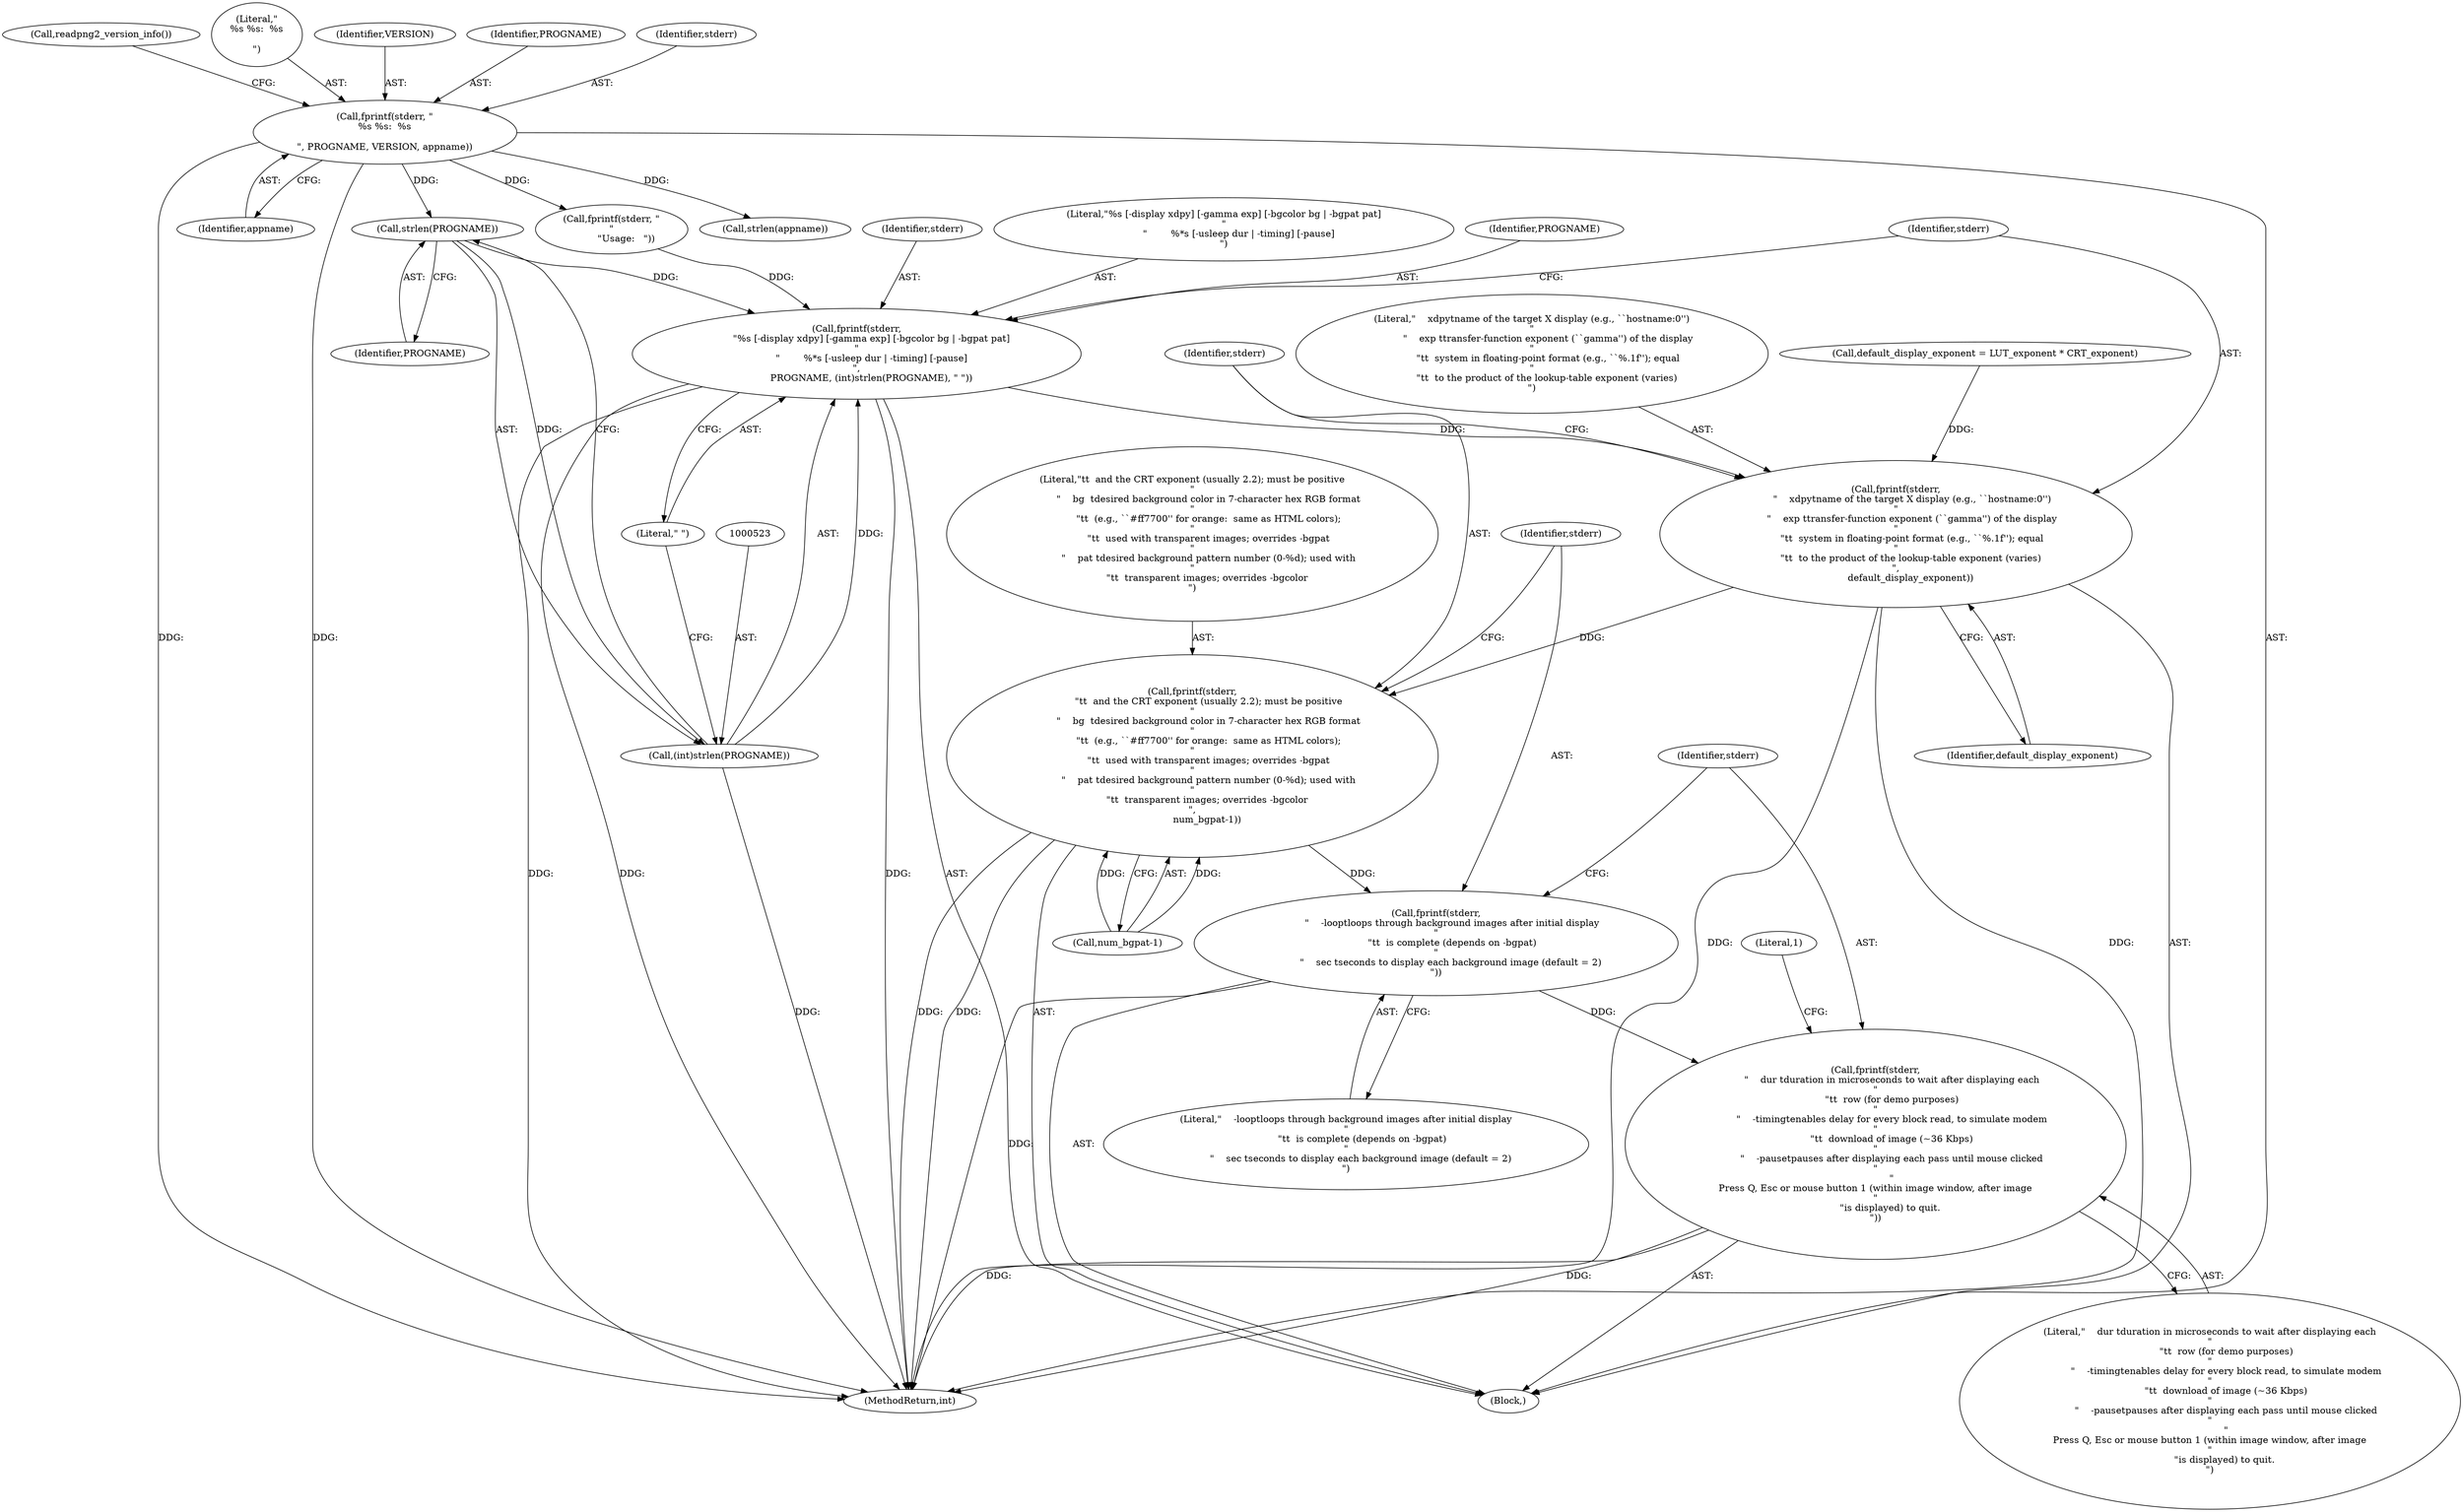 digraph "0_Android_9d4853418ab2f754c2b63e091c29c5529b8b86ca_8@API" {
"1000524" [label="(Call,strlen(PROGNAME))"];
"1000508" [label="(Call,fprintf(stderr, \"\n%s %s:  %s\n\n\", PROGNAME, VERSION, appname))"];
"1000518" [label="(Call,fprintf(stderr,\n          \"%s [-display xdpy] [-gamma exp] [-bgcolor bg | -bgpat pat]\n\"\n          \"        %*s [-usleep dur | -timing] [-pause]\n\",\n          PROGNAME, (int)strlen(PROGNAME), \" \"))"];
"1000527" [label="(Call,fprintf(stderr,\n           \"    xdpy\tname of the target X display (e.g., ``hostname:0'')\n\"\n           \"    exp \ttransfer-function exponent (``gamma'') of the display\n\"\n           \"\t\t  system in floating-point format (e.g., ``%.1f''); equal\n\"\n          \"\t\t  to the product of the lookup-table exponent (varies)\n\",\n          default_display_exponent))"];
"1000531" [label="(Call,fprintf(stderr,\n           \"\t\t  and the CRT exponent (usually 2.2); must be positive\n\"\n           \"    bg  \tdesired background color in 7-character hex RGB format\n\"\n           \"\t\t  (e.g., ``#ff7700'' for orange:  same as HTML colors);\n\"\n           \"\t\t  used with transparent images; overrides -bgpat\n\"\n           \"    pat \tdesired background pattern number (0-%d); used with\n\"\n          \"\t\t  transparent images; overrides -bgcolor\n\",\n          num_bgpat-1))"];
"1000537" [label="(Call,fprintf(stderr,\n           \"    -loop\tloops through background images after initial display\n\"\n           \"\t\t  is complete (depends on -bgpat)\n\"\n          \"    sec \tseconds to display each background image (default = 2)\n\"))"];
"1000540" [label="(Call,fprintf(stderr,\n           \"    dur \tduration in microseconds to wait after displaying each\n\"\n           \"\t\t  row (for demo purposes)\n\"\n           \"    -timing\tenables delay for every block read, to simulate modem\n\"\n           \"\t\t  download of image (~36 Kbps)\n\"\n           \"    -pause\tpauses after displaying each pass until mouse clicked\n\"\n           \"\nPress Q, Esc or mouse button 1 (within image window, after image\n\"\n          \"is displayed) to quit.\n\"))"];
"1000522" [label="(Call,(int)strlen(PROGNAME))"];
"1000528" [label="(Identifier,stderr)"];
"1000539" [label="(Literal,\"    -loop\tloops through background images after initial display\n\"\n           \"\t\t  is complete (depends on -bgpat)\n\"\n          \"    sec \tseconds to display each background image (default = 2)\n\")"];
"1000538" [label="(Identifier,stderr)"];
"1000537" [label="(Call,fprintf(stderr,\n           \"    -loop\tloops through background images after initial display\n\"\n           \"\t\t  is complete (depends on -bgpat)\n\"\n          \"    sec \tseconds to display each background image (default = 2)\n\"))"];
"1000533" [label="(Literal,\"\t\t  and the CRT exponent (usually 2.2); must be positive\n\"\n           \"    bg  \tdesired background color in 7-character hex RGB format\n\"\n           \"\t\t  (e.g., ``#ff7700'' for orange:  same as HTML colors);\n\"\n           \"\t\t  used with transparent images; overrides -bgpat\n\"\n           \"    pat \tdesired background pattern number (0-%d); used with\n\"\n          \"\t\t  transparent images; overrides -bgcolor\n\")"];
"1000534" [label="(Call,num_bgpat-1)"];
"1000514" [label="(Call,readpng2_version_info())"];
"1000519" [label="(Identifier,stderr)"];
"1000510" [label="(Literal,\"\n%s %s:  %s\n\n\")"];
"1000532" [label="(Identifier,stderr)"];
"1000529" [label="(Literal,\"    xdpy\tname of the target X display (e.g., ``hostname:0'')\n\"\n           \"    exp \ttransfer-function exponent (``gamma'') of the display\n\"\n           \"\t\t  system in floating-point format (e.g., ``%.1f''); equal\n\"\n          \"\t\t  to the product of the lookup-table exponent (varies)\n\")"];
"1000513" [label="(Identifier,appname)"];
"1001099" [label="(MethodReturn,int)"];
"1000522" [label="(Call,(int)strlen(PROGNAME))"];
"1000207" [label="(Call,default_display_exponent = LUT_exponent * CRT_exponent)"];
"1000540" [label="(Call,fprintf(stderr,\n           \"    dur \tduration in microseconds to wait after displaying each\n\"\n           \"\t\t  row (for demo purposes)\n\"\n           \"    -timing\tenables delay for every block read, to simulate modem\n\"\n           \"\t\t  download of image (~36 Kbps)\n\"\n           \"    -pause\tpauses after displaying each pass until mouse clicked\n\"\n           \"\nPress Q, Esc or mouse button 1 (within image window, after image\n\"\n          \"is displayed) to quit.\n\"))"];
"1000544" [label="(Literal,1)"];
"1000512" [label="(Identifier,VERSION)"];
"1000530" [label="(Identifier,default_display_exponent)"];
"1000507" [label="(Block,)"];
"1000525" [label="(Identifier,PROGNAME)"];
"1000541" [label="(Identifier,stderr)"];
"1000511" [label="(Identifier,PROGNAME)"];
"1000508" [label="(Call,fprintf(stderr, \"\n%s %s:  %s\n\n\", PROGNAME, VERSION, appname))"];
"1000518" [label="(Call,fprintf(stderr,\n          \"%s [-display xdpy] [-gamma exp] [-bgcolor bg | -bgpat pat]\n\"\n          \"        %*s [-usleep dur | -timing] [-pause]\n\",\n          PROGNAME, (int)strlen(PROGNAME), \" \"))"];
"1000509" [label="(Identifier,stderr)"];
"1000527" [label="(Call,fprintf(stderr,\n           \"    xdpy\tname of the target X display (e.g., ``hostname:0'')\n\"\n           \"    exp \ttransfer-function exponent (``gamma'') of the display\n\"\n           \"\t\t  system in floating-point format (e.g., ``%.1f''); equal\n\"\n          \"\t\t  to the product of the lookup-table exponent (varies)\n\",\n          default_display_exponent))"];
"1000531" [label="(Call,fprintf(stderr,\n           \"\t\t  and the CRT exponent (usually 2.2); must be positive\n\"\n           \"    bg  \tdesired background color in 7-character hex RGB format\n\"\n           \"\t\t  (e.g., ``#ff7700'' for orange:  same as HTML colors);\n\"\n           \"\t\t  used with transparent images; overrides -bgpat\n\"\n           \"    pat \tdesired background pattern number (0-%d); used with\n\"\n          \"\t\t  transparent images; overrides -bgcolor\n\",\n          num_bgpat-1))"];
"1000520" [label="(Literal,\"%s [-display xdpy] [-gamma exp] [-bgcolor bg | -bgpat pat]\n\"\n          \"        %*s [-usleep dur | -timing] [-pause]\n\")"];
"1000542" [label="(Literal,\"    dur \tduration in microseconds to wait after displaying each\n\"\n           \"\t\t  row (for demo purposes)\n\"\n           \"    -timing\tenables delay for every block read, to simulate modem\n\"\n           \"\t\t  download of image (~36 Kbps)\n\"\n           \"    -pause\tpauses after displaying each pass until mouse clicked\n\"\n           \"\nPress Q, Esc or mouse button 1 (within image window, after image\n\"\n          \"is displayed) to quit.\n\")"];
"1000526" [label="(Literal,\" \")"];
"1000524" [label="(Call,strlen(PROGNAME))"];
"1000624" [label="(Call,strlen(appname))"];
"1000521" [label="(Identifier,PROGNAME)"];
"1000515" [label="(Call,fprintf(stderr, \"\n\"\n          \"Usage:   \"))"];
"1000524" -> "1000522"  [label="AST: "];
"1000524" -> "1000525"  [label="CFG: "];
"1000525" -> "1000524"  [label="AST: "];
"1000522" -> "1000524"  [label="CFG: "];
"1000524" -> "1000518"  [label="DDG: "];
"1000524" -> "1000522"  [label="DDG: "];
"1000508" -> "1000524"  [label="DDG: "];
"1000508" -> "1000507"  [label="AST: "];
"1000508" -> "1000513"  [label="CFG: "];
"1000509" -> "1000508"  [label="AST: "];
"1000510" -> "1000508"  [label="AST: "];
"1000511" -> "1000508"  [label="AST: "];
"1000512" -> "1000508"  [label="AST: "];
"1000513" -> "1000508"  [label="AST: "];
"1000514" -> "1000508"  [label="CFG: "];
"1000508" -> "1001099"  [label="DDG: "];
"1000508" -> "1001099"  [label="DDG: "];
"1000508" -> "1000515"  [label="DDG: "];
"1000508" -> "1000624"  [label="DDG: "];
"1000518" -> "1000507"  [label="AST: "];
"1000518" -> "1000526"  [label="CFG: "];
"1000519" -> "1000518"  [label="AST: "];
"1000520" -> "1000518"  [label="AST: "];
"1000521" -> "1000518"  [label="AST: "];
"1000522" -> "1000518"  [label="AST: "];
"1000526" -> "1000518"  [label="AST: "];
"1000528" -> "1000518"  [label="CFG: "];
"1000518" -> "1001099"  [label="DDG: "];
"1000518" -> "1001099"  [label="DDG: "];
"1000518" -> "1001099"  [label="DDG: "];
"1000515" -> "1000518"  [label="DDG: "];
"1000522" -> "1000518"  [label="DDG: "];
"1000518" -> "1000527"  [label="DDG: "];
"1000527" -> "1000507"  [label="AST: "];
"1000527" -> "1000530"  [label="CFG: "];
"1000528" -> "1000527"  [label="AST: "];
"1000529" -> "1000527"  [label="AST: "];
"1000530" -> "1000527"  [label="AST: "];
"1000532" -> "1000527"  [label="CFG: "];
"1000527" -> "1001099"  [label="DDG: "];
"1000527" -> "1001099"  [label="DDG: "];
"1000207" -> "1000527"  [label="DDG: "];
"1000527" -> "1000531"  [label="DDG: "];
"1000531" -> "1000507"  [label="AST: "];
"1000531" -> "1000534"  [label="CFG: "];
"1000532" -> "1000531"  [label="AST: "];
"1000533" -> "1000531"  [label="AST: "];
"1000534" -> "1000531"  [label="AST: "];
"1000538" -> "1000531"  [label="CFG: "];
"1000531" -> "1001099"  [label="DDG: "];
"1000531" -> "1001099"  [label="DDG: "];
"1000534" -> "1000531"  [label="DDG: "];
"1000534" -> "1000531"  [label="DDG: "];
"1000531" -> "1000537"  [label="DDG: "];
"1000537" -> "1000507"  [label="AST: "];
"1000537" -> "1000539"  [label="CFG: "];
"1000538" -> "1000537"  [label="AST: "];
"1000539" -> "1000537"  [label="AST: "];
"1000541" -> "1000537"  [label="CFG: "];
"1000537" -> "1001099"  [label="DDG: "];
"1000537" -> "1000540"  [label="DDG: "];
"1000540" -> "1000507"  [label="AST: "];
"1000540" -> "1000542"  [label="CFG: "];
"1000541" -> "1000540"  [label="AST: "];
"1000542" -> "1000540"  [label="AST: "];
"1000544" -> "1000540"  [label="CFG: "];
"1000540" -> "1001099"  [label="DDG: "];
"1000540" -> "1001099"  [label="DDG: "];
"1000523" -> "1000522"  [label="AST: "];
"1000526" -> "1000522"  [label="CFG: "];
"1000522" -> "1001099"  [label="DDG: "];
}
